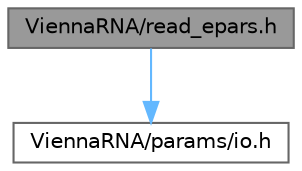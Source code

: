 digraph "ViennaRNA/read_epars.h"
{
 // INTERACTIVE_SVG=YES
 // LATEX_PDF_SIZE
  bgcolor="transparent";
  edge [fontname=Helvetica,fontsize=10,labelfontname=Helvetica,labelfontsize=10];
  node [fontname=Helvetica,fontsize=10,shape=box,height=0.2,width=0.4];
  Node1 [label="ViennaRNA/read_epars.h",height=0.2,width=0.4,color="gray40", fillcolor="grey60", style="filled", fontcolor="black",tooltip="Use ViennaRNA/params/io.h instead."];
  Node1 -> Node2 [color="steelblue1",style="solid"];
  Node2 [label="ViennaRNA/params/io.h",height=0.2,width=0.4,color="grey40", fillcolor="white", style="filled",URL="$io_8h.html",tooltip="Read and write energy parameter files."];
}
